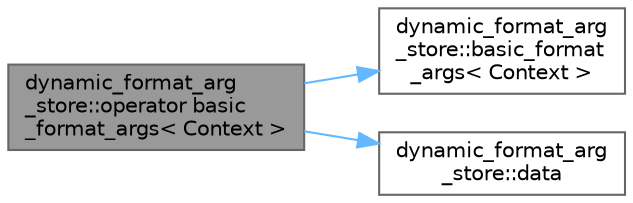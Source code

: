 digraph "dynamic_format_arg_store::operator basic_format_args&lt; Context &gt;"
{
 // LATEX_PDF_SIZE
  bgcolor="transparent";
  edge [fontname=Helvetica,fontsize=10,labelfontname=Helvetica,labelfontsize=10];
  node [fontname=Helvetica,fontsize=10,shape=box,height=0.2,width=0.4];
  rankdir="LR";
  Node1 [id="Node000001",label="dynamic_format_arg\l_store::operator basic\l_format_args\< Context \>",height=0.2,width=0.4,color="gray40", fillcolor="grey60", style="filled", fontcolor="black",tooltip=" "];
  Node1 -> Node2 [id="edge3_Node000001_Node000002",color="steelblue1",style="solid",tooltip=" "];
  Node2 [id="Node000002",label="dynamic_format_arg\l_store::basic_format\l_args\< Context \>",height=0.2,width=0.4,color="grey40", fillcolor="white", style="filled",URL="$classdynamic__format__arg__store.html#ab8e9e33cc7b78829001a86ef6110ebb6",tooltip=" "];
  Node1 -> Node3 [id="edge4_Node000001_Node000003",color="steelblue1",style="solid",tooltip=" "];
  Node3 [id="Node000003",label="dynamic_format_arg\l_store::data",height=0.2,width=0.4,color="grey40", fillcolor="white", style="filled",URL="$classdynamic__format__arg__store.html#ad13a1512569d5059e149bd65226ad7fb",tooltip=" "];
}
